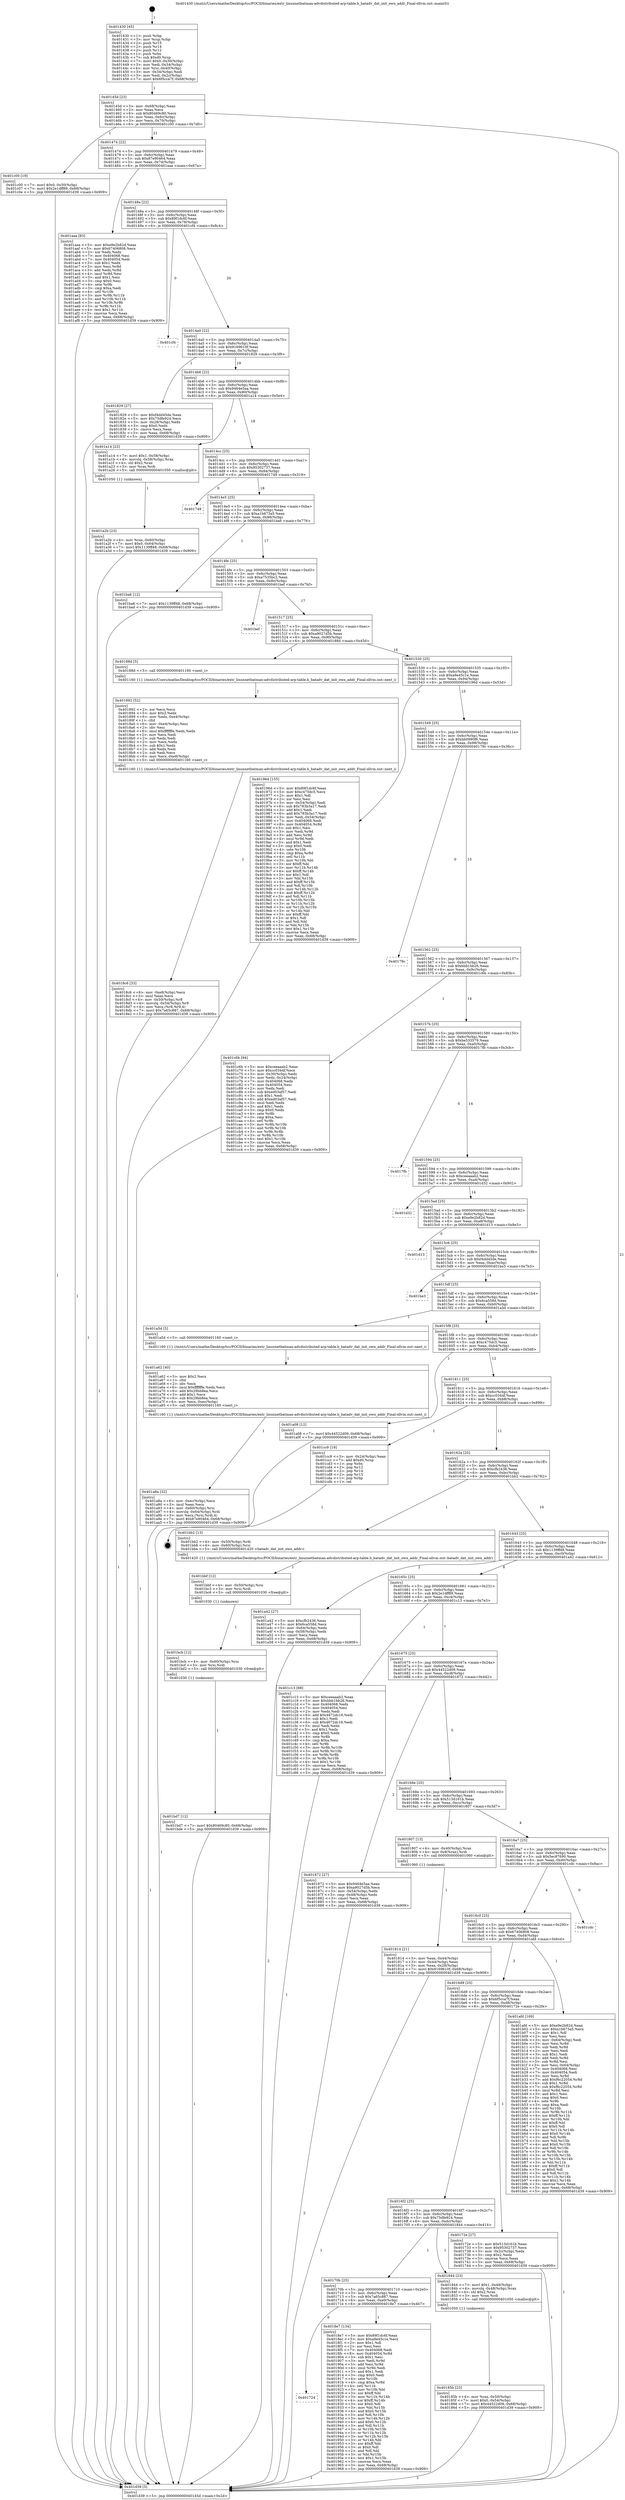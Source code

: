 digraph "0x401430" {
  label = "0x401430 (/mnt/c/Users/mathe/Desktop/tcc/POCII/binaries/extr_linuxnetbatman-advdistributed-arp-table.h_batadv_dat_init_own_addr_Final-ollvm.out::main(0))"
  labelloc = "t"
  node[shape=record]

  Entry [label="",width=0.3,height=0.3,shape=circle,fillcolor=black,style=filled]
  "0x40145d" [label="{
     0x40145d [23]\l
     | [instrs]\l
     &nbsp;&nbsp;0x40145d \<+3\>: mov -0x68(%rbp),%eax\l
     &nbsp;&nbsp;0x401460 \<+2\>: mov %eax,%ecx\l
     &nbsp;&nbsp;0x401462 \<+6\>: sub $0x80469c80,%ecx\l
     &nbsp;&nbsp;0x401468 \<+3\>: mov %eax,-0x6c(%rbp)\l
     &nbsp;&nbsp;0x40146b \<+3\>: mov %ecx,-0x70(%rbp)\l
     &nbsp;&nbsp;0x40146e \<+6\>: je 0000000000401c00 \<main+0x7d0\>\l
  }"]
  "0x401c00" [label="{
     0x401c00 [19]\l
     | [instrs]\l
     &nbsp;&nbsp;0x401c00 \<+7\>: movl $0x0,-0x30(%rbp)\l
     &nbsp;&nbsp;0x401c07 \<+7\>: movl $0x2e1dff89,-0x68(%rbp)\l
     &nbsp;&nbsp;0x401c0e \<+5\>: jmp 0000000000401d39 \<main+0x909\>\l
  }"]
  "0x401474" [label="{
     0x401474 [22]\l
     | [instrs]\l
     &nbsp;&nbsp;0x401474 \<+5\>: jmp 0000000000401479 \<main+0x49\>\l
     &nbsp;&nbsp;0x401479 \<+3\>: mov -0x6c(%rbp),%eax\l
     &nbsp;&nbsp;0x40147c \<+5\>: sub $0x87e90464,%eax\l
     &nbsp;&nbsp;0x401481 \<+3\>: mov %eax,-0x74(%rbp)\l
     &nbsp;&nbsp;0x401484 \<+6\>: je 0000000000401aaa \<main+0x67a\>\l
  }"]
  Exit [label="",width=0.3,height=0.3,shape=circle,fillcolor=black,style=filled,peripheries=2]
  "0x401aaa" [label="{
     0x401aaa [83]\l
     | [instrs]\l
     &nbsp;&nbsp;0x401aaa \<+5\>: mov $0xe9e2b82d,%eax\l
     &nbsp;&nbsp;0x401aaf \<+5\>: mov $0x67406808,%ecx\l
     &nbsp;&nbsp;0x401ab4 \<+2\>: xor %edx,%edx\l
     &nbsp;&nbsp;0x401ab6 \<+7\>: mov 0x404068,%esi\l
     &nbsp;&nbsp;0x401abd \<+7\>: mov 0x404054,%edi\l
     &nbsp;&nbsp;0x401ac4 \<+3\>: sub $0x1,%edx\l
     &nbsp;&nbsp;0x401ac7 \<+3\>: mov %esi,%r8d\l
     &nbsp;&nbsp;0x401aca \<+3\>: add %edx,%r8d\l
     &nbsp;&nbsp;0x401acd \<+4\>: imul %r8d,%esi\l
     &nbsp;&nbsp;0x401ad1 \<+3\>: and $0x1,%esi\l
     &nbsp;&nbsp;0x401ad4 \<+3\>: cmp $0x0,%esi\l
     &nbsp;&nbsp;0x401ad7 \<+4\>: sete %r9b\l
     &nbsp;&nbsp;0x401adb \<+3\>: cmp $0xa,%edi\l
     &nbsp;&nbsp;0x401ade \<+4\>: setl %r10b\l
     &nbsp;&nbsp;0x401ae2 \<+3\>: mov %r9b,%r11b\l
     &nbsp;&nbsp;0x401ae5 \<+3\>: and %r10b,%r11b\l
     &nbsp;&nbsp;0x401ae8 \<+3\>: xor %r10b,%r9b\l
     &nbsp;&nbsp;0x401aeb \<+3\>: or %r9b,%r11b\l
     &nbsp;&nbsp;0x401aee \<+4\>: test $0x1,%r11b\l
     &nbsp;&nbsp;0x401af2 \<+3\>: cmovne %ecx,%eax\l
     &nbsp;&nbsp;0x401af5 \<+3\>: mov %eax,-0x68(%rbp)\l
     &nbsp;&nbsp;0x401af8 \<+5\>: jmp 0000000000401d39 \<main+0x909\>\l
  }"]
  "0x40148a" [label="{
     0x40148a [22]\l
     | [instrs]\l
     &nbsp;&nbsp;0x40148a \<+5\>: jmp 000000000040148f \<main+0x5f\>\l
     &nbsp;&nbsp;0x40148f \<+3\>: mov -0x6c(%rbp),%eax\l
     &nbsp;&nbsp;0x401492 \<+5\>: sub $0x89f1dc6f,%eax\l
     &nbsp;&nbsp;0x401497 \<+3\>: mov %eax,-0x78(%rbp)\l
     &nbsp;&nbsp;0x40149a \<+6\>: je 0000000000401cf4 \<main+0x8c4\>\l
  }"]
  "0x401bd7" [label="{
     0x401bd7 [12]\l
     | [instrs]\l
     &nbsp;&nbsp;0x401bd7 \<+7\>: movl $0x80469c80,-0x68(%rbp)\l
     &nbsp;&nbsp;0x401bde \<+5\>: jmp 0000000000401d39 \<main+0x909\>\l
  }"]
  "0x401cf4" [label="{
     0x401cf4\l
  }", style=dashed]
  "0x4014a0" [label="{
     0x4014a0 [22]\l
     | [instrs]\l
     &nbsp;&nbsp;0x4014a0 \<+5\>: jmp 00000000004014a5 \<main+0x75\>\l
     &nbsp;&nbsp;0x4014a5 \<+3\>: mov -0x6c(%rbp),%eax\l
     &nbsp;&nbsp;0x4014a8 \<+5\>: sub $0x9169610f,%eax\l
     &nbsp;&nbsp;0x4014ad \<+3\>: mov %eax,-0x7c(%rbp)\l
     &nbsp;&nbsp;0x4014b0 \<+6\>: je 0000000000401829 \<main+0x3f9\>\l
  }"]
  "0x401bcb" [label="{
     0x401bcb [12]\l
     | [instrs]\l
     &nbsp;&nbsp;0x401bcb \<+4\>: mov -0x60(%rbp),%rsi\l
     &nbsp;&nbsp;0x401bcf \<+3\>: mov %rsi,%rdi\l
     &nbsp;&nbsp;0x401bd2 \<+5\>: call 0000000000401030 \<free@plt\>\l
     | [calls]\l
     &nbsp;&nbsp;0x401030 \{1\} (unknown)\l
  }"]
  "0x401829" [label="{
     0x401829 [27]\l
     | [instrs]\l
     &nbsp;&nbsp;0x401829 \<+5\>: mov $0xf4dd45de,%eax\l
     &nbsp;&nbsp;0x40182e \<+5\>: mov $0x75dfe924,%ecx\l
     &nbsp;&nbsp;0x401833 \<+3\>: mov -0x28(%rbp),%edx\l
     &nbsp;&nbsp;0x401836 \<+3\>: cmp $0x0,%edx\l
     &nbsp;&nbsp;0x401839 \<+3\>: cmove %ecx,%eax\l
     &nbsp;&nbsp;0x40183c \<+3\>: mov %eax,-0x68(%rbp)\l
     &nbsp;&nbsp;0x40183f \<+5\>: jmp 0000000000401d39 \<main+0x909\>\l
  }"]
  "0x4014b6" [label="{
     0x4014b6 [22]\l
     | [instrs]\l
     &nbsp;&nbsp;0x4014b6 \<+5\>: jmp 00000000004014bb \<main+0x8b\>\l
     &nbsp;&nbsp;0x4014bb \<+3\>: mov -0x6c(%rbp),%eax\l
     &nbsp;&nbsp;0x4014be \<+5\>: sub $0x9464e5aa,%eax\l
     &nbsp;&nbsp;0x4014c3 \<+3\>: mov %eax,-0x80(%rbp)\l
     &nbsp;&nbsp;0x4014c6 \<+6\>: je 0000000000401a14 \<main+0x5e4\>\l
  }"]
  "0x401bbf" [label="{
     0x401bbf [12]\l
     | [instrs]\l
     &nbsp;&nbsp;0x401bbf \<+4\>: mov -0x50(%rbp),%rsi\l
     &nbsp;&nbsp;0x401bc3 \<+3\>: mov %rsi,%rdi\l
     &nbsp;&nbsp;0x401bc6 \<+5\>: call 0000000000401030 \<free@plt\>\l
     | [calls]\l
     &nbsp;&nbsp;0x401030 \{1\} (unknown)\l
  }"]
  "0x401a14" [label="{
     0x401a14 [23]\l
     | [instrs]\l
     &nbsp;&nbsp;0x401a14 \<+7\>: movl $0x1,-0x58(%rbp)\l
     &nbsp;&nbsp;0x401a1b \<+4\>: movslq -0x58(%rbp),%rax\l
     &nbsp;&nbsp;0x401a1f \<+4\>: shl $0x2,%rax\l
     &nbsp;&nbsp;0x401a23 \<+3\>: mov %rax,%rdi\l
     &nbsp;&nbsp;0x401a26 \<+5\>: call 0000000000401050 \<malloc@plt\>\l
     | [calls]\l
     &nbsp;&nbsp;0x401050 \{1\} (unknown)\l
  }"]
  "0x4014cc" [label="{
     0x4014cc [25]\l
     | [instrs]\l
     &nbsp;&nbsp;0x4014cc \<+5\>: jmp 00000000004014d1 \<main+0xa1\>\l
     &nbsp;&nbsp;0x4014d1 \<+3\>: mov -0x6c(%rbp),%eax\l
     &nbsp;&nbsp;0x4014d4 \<+5\>: sub $0x95302737,%eax\l
     &nbsp;&nbsp;0x4014d9 \<+6\>: mov %eax,-0x84(%rbp)\l
     &nbsp;&nbsp;0x4014df \<+6\>: je 0000000000401749 \<main+0x319\>\l
  }"]
  "0x401a8a" [label="{
     0x401a8a [32]\l
     | [instrs]\l
     &nbsp;&nbsp;0x401a8a \<+6\>: mov -0xec(%rbp),%ecx\l
     &nbsp;&nbsp;0x401a90 \<+3\>: imul %eax,%ecx\l
     &nbsp;&nbsp;0x401a93 \<+4\>: mov -0x60(%rbp),%rsi\l
     &nbsp;&nbsp;0x401a97 \<+4\>: movslq -0x64(%rbp),%rdi\l
     &nbsp;&nbsp;0x401a9b \<+3\>: mov %ecx,(%rsi,%rdi,4)\l
     &nbsp;&nbsp;0x401a9e \<+7\>: movl $0x87e90464,-0x68(%rbp)\l
     &nbsp;&nbsp;0x401aa5 \<+5\>: jmp 0000000000401d39 \<main+0x909\>\l
  }"]
  "0x401749" [label="{
     0x401749\l
  }", style=dashed]
  "0x4014e5" [label="{
     0x4014e5 [25]\l
     | [instrs]\l
     &nbsp;&nbsp;0x4014e5 \<+5\>: jmp 00000000004014ea \<main+0xba\>\l
     &nbsp;&nbsp;0x4014ea \<+3\>: mov -0x6c(%rbp),%eax\l
     &nbsp;&nbsp;0x4014ed \<+5\>: sub $0xa1b673a5,%eax\l
     &nbsp;&nbsp;0x4014f2 \<+6\>: mov %eax,-0x88(%rbp)\l
     &nbsp;&nbsp;0x4014f8 \<+6\>: je 0000000000401ba6 \<main+0x776\>\l
  }"]
  "0x401a62" [label="{
     0x401a62 [40]\l
     | [instrs]\l
     &nbsp;&nbsp;0x401a62 \<+5\>: mov $0x2,%ecx\l
     &nbsp;&nbsp;0x401a67 \<+1\>: cltd\l
     &nbsp;&nbsp;0x401a68 \<+2\>: idiv %ecx\l
     &nbsp;&nbsp;0x401a6a \<+6\>: imul $0xfffffffe,%edx,%ecx\l
     &nbsp;&nbsp;0x401a70 \<+6\>: add $0x29bb8ea,%ecx\l
     &nbsp;&nbsp;0x401a76 \<+3\>: add $0x1,%ecx\l
     &nbsp;&nbsp;0x401a79 \<+6\>: sub $0x29bb8ea,%ecx\l
     &nbsp;&nbsp;0x401a7f \<+6\>: mov %ecx,-0xec(%rbp)\l
     &nbsp;&nbsp;0x401a85 \<+5\>: call 0000000000401160 \<next_i\>\l
     | [calls]\l
     &nbsp;&nbsp;0x401160 \{1\} (/mnt/c/Users/mathe/Desktop/tcc/POCII/binaries/extr_linuxnetbatman-advdistributed-arp-table.h_batadv_dat_init_own_addr_Final-ollvm.out::next_i)\l
  }"]
  "0x401ba6" [label="{
     0x401ba6 [12]\l
     | [instrs]\l
     &nbsp;&nbsp;0x401ba6 \<+7\>: movl $0x1139ff48,-0x68(%rbp)\l
     &nbsp;&nbsp;0x401bad \<+5\>: jmp 0000000000401d39 \<main+0x909\>\l
  }"]
  "0x4014fe" [label="{
     0x4014fe [25]\l
     | [instrs]\l
     &nbsp;&nbsp;0x4014fe \<+5\>: jmp 0000000000401503 \<main+0xd3\>\l
     &nbsp;&nbsp;0x401503 \<+3\>: mov -0x6c(%rbp),%eax\l
     &nbsp;&nbsp;0x401506 \<+5\>: sub $0xa7535bc2,%eax\l
     &nbsp;&nbsp;0x40150b \<+6\>: mov %eax,-0x8c(%rbp)\l
     &nbsp;&nbsp;0x401511 \<+6\>: je 0000000000401bef \<main+0x7bf\>\l
  }"]
  "0x401a2b" [label="{
     0x401a2b [23]\l
     | [instrs]\l
     &nbsp;&nbsp;0x401a2b \<+4\>: mov %rax,-0x60(%rbp)\l
     &nbsp;&nbsp;0x401a2f \<+7\>: movl $0x0,-0x64(%rbp)\l
     &nbsp;&nbsp;0x401a36 \<+7\>: movl $0x1139ff48,-0x68(%rbp)\l
     &nbsp;&nbsp;0x401a3d \<+5\>: jmp 0000000000401d39 \<main+0x909\>\l
  }"]
  "0x401bef" [label="{
     0x401bef\l
  }", style=dashed]
  "0x401517" [label="{
     0x401517 [25]\l
     | [instrs]\l
     &nbsp;&nbsp;0x401517 \<+5\>: jmp 000000000040151c \<main+0xec\>\l
     &nbsp;&nbsp;0x40151c \<+3\>: mov -0x6c(%rbp),%eax\l
     &nbsp;&nbsp;0x40151f \<+5\>: sub $0xa9027d5b,%eax\l
     &nbsp;&nbsp;0x401524 \<+6\>: mov %eax,-0x90(%rbp)\l
     &nbsp;&nbsp;0x40152a \<+6\>: je 000000000040188d \<main+0x45d\>\l
  }"]
  "0x401724" [label="{
     0x401724\l
  }", style=dashed]
  "0x40188d" [label="{
     0x40188d [5]\l
     | [instrs]\l
     &nbsp;&nbsp;0x40188d \<+5\>: call 0000000000401160 \<next_i\>\l
     | [calls]\l
     &nbsp;&nbsp;0x401160 \{1\} (/mnt/c/Users/mathe/Desktop/tcc/POCII/binaries/extr_linuxnetbatman-advdistributed-arp-table.h_batadv_dat_init_own_addr_Final-ollvm.out::next_i)\l
  }"]
  "0x401530" [label="{
     0x401530 [25]\l
     | [instrs]\l
     &nbsp;&nbsp;0x401530 \<+5\>: jmp 0000000000401535 \<main+0x105\>\l
     &nbsp;&nbsp;0x401535 \<+3\>: mov -0x6c(%rbp),%eax\l
     &nbsp;&nbsp;0x401538 \<+5\>: sub $0xa9e45c1e,%eax\l
     &nbsp;&nbsp;0x40153d \<+6\>: mov %eax,-0x94(%rbp)\l
     &nbsp;&nbsp;0x401543 \<+6\>: je 000000000040196d \<main+0x53d\>\l
  }"]
  "0x4018e7" [label="{
     0x4018e7 [134]\l
     | [instrs]\l
     &nbsp;&nbsp;0x4018e7 \<+5\>: mov $0x89f1dc6f,%eax\l
     &nbsp;&nbsp;0x4018ec \<+5\>: mov $0xa9e45c1e,%ecx\l
     &nbsp;&nbsp;0x4018f1 \<+2\>: mov $0x1,%dl\l
     &nbsp;&nbsp;0x4018f3 \<+2\>: xor %esi,%esi\l
     &nbsp;&nbsp;0x4018f5 \<+7\>: mov 0x404068,%edi\l
     &nbsp;&nbsp;0x4018fc \<+8\>: mov 0x404054,%r8d\l
     &nbsp;&nbsp;0x401904 \<+3\>: sub $0x1,%esi\l
     &nbsp;&nbsp;0x401907 \<+3\>: mov %edi,%r9d\l
     &nbsp;&nbsp;0x40190a \<+3\>: add %esi,%r9d\l
     &nbsp;&nbsp;0x40190d \<+4\>: imul %r9d,%edi\l
     &nbsp;&nbsp;0x401911 \<+3\>: and $0x1,%edi\l
     &nbsp;&nbsp;0x401914 \<+3\>: cmp $0x0,%edi\l
     &nbsp;&nbsp;0x401917 \<+4\>: sete %r10b\l
     &nbsp;&nbsp;0x40191b \<+4\>: cmp $0xa,%r8d\l
     &nbsp;&nbsp;0x40191f \<+4\>: setl %r11b\l
     &nbsp;&nbsp;0x401923 \<+3\>: mov %r10b,%bl\l
     &nbsp;&nbsp;0x401926 \<+3\>: xor $0xff,%bl\l
     &nbsp;&nbsp;0x401929 \<+3\>: mov %r11b,%r14b\l
     &nbsp;&nbsp;0x40192c \<+4\>: xor $0xff,%r14b\l
     &nbsp;&nbsp;0x401930 \<+3\>: xor $0x0,%dl\l
     &nbsp;&nbsp;0x401933 \<+3\>: mov %bl,%r15b\l
     &nbsp;&nbsp;0x401936 \<+4\>: and $0x0,%r15b\l
     &nbsp;&nbsp;0x40193a \<+3\>: and %dl,%r10b\l
     &nbsp;&nbsp;0x40193d \<+3\>: mov %r14b,%r12b\l
     &nbsp;&nbsp;0x401940 \<+4\>: and $0x0,%r12b\l
     &nbsp;&nbsp;0x401944 \<+3\>: and %dl,%r11b\l
     &nbsp;&nbsp;0x401947 \<+3\>: or %r10b,%r15b\l
     &nbsp;&nbsp;0x40194a \<+3\>: or %r11b,%r12b\l
     &nbsp;&nbsp;0x40194d \<+3\>: xor %r12b,%r15b\l
     &nbsp;&nbsp;0x401950 \<+3\>: or %r14b,%bl\l
     &nbsp;&nbsp;0x401953 \<+3\>: xor $0xff,%bl\l
     &nbsp;&nbsp;0x401956 \<+3\>: or $0x0,%dl\l
     &nbsp;&nbsp;0x401959 \<+2\>: and %dl,%bl\l
     &nbsp;&nbsp;0x40195b \<+3\>: or %bl,%r15b\l
     &nbsp;&nbsp;0x40195e \<+4\>: test $0x1,%r15b\l
     &nbsp;&nbsp;0x401962 \<+3\>: cmovne %ecx,%eax\l
     &nbsp;&nbsp;0x401965 \<+3\>: mov %eax,-0x68(%rbp)\l
     &nbsp;&nbsp;0x401968 \<+5\>: jmp 0000000000401d39 \<main+0x909\>\l
  }"]
  "0x40196d" [label="{
     0x40196d [155]\l
     | [instrs]\l
     &nbsp;&nbsp;0x40196d \<+5\>: mov $0x89f1dc6f,%eax\l
     &nbsp;&nbsp;0x401972 \<+5\>: mov $0xc475dc5,%ecx\l
     &nbsp;&nbsp;0x401977 \<+2\>: mov $0x1,%dl\l
     &nbsp;&nbsp;0x401979 \<+2\>: xor %esi,%esi\l
     &nbsp;&nbsp;0x40197b \<+3\>: mov -0x54(%rbp),%edi\l
     &nbsp;&nbsp;0x40197e \<+6\>: sub $0x783b3a17,%edi\l
     &nbsp;&nbsp;0x401984 \<+3\>: add $0x1,%edi\l
     &nbsp;&nbsp;0x401987 \<+6\>: add $0x783b3a17,%edi\l
     &nbsp;&nbsp;0x40198d \<+3\>: mov %edi,-0x54(%rbp)\l
     &nbsp;&nbsp;0x401990 \<+7\>: mov 0x404068,%edi\l
     &nbsp;&nbsp;0x401997 \<+8\>: mov 0x404054,%r8d\l
     &nbsp;&nbsp;0x40199f \<+3\>: sub $0x1,%esi\l
     &nbsp;&nbsp;0x4019a2 \<+3\>: mov %edi,%r9d\l
     &nbsp;&nbsp;0x4019a5 \<+3\>: add %esi,%r9d\l
     &nbsp;&nbsp;0x4019a8 \<+4\>: imul %r9d,%edi\l
     &nbsp;&nbsp;0x4019ac \<+3\>: and $0x1,%edi\l
     &nbsp;&nbsp;0x4019af \<+3\>: cmp $0x0,%edi\l
     &nbsp;&nbsp;0x4019b2 \<+4\>: sete %r10b\l
     &nbsp;&nbsp;0x4019b6 \<+4\>: cmp $0xa,%r8d\l
     &nbsp;&nbsp;0x4019ba \<+4\>: setl %r11b\l
     &nbsp;&nbsp;0x4019be \<+3\>: mov %r10b,%bl\l
     &nbsp;&nbsp;0x4019c1 \<+3\>: xor $0xff,%bl\l
     &nbsp;&nbsp;0x4019c4 \<+3\>: mov %r11b,%r14b\l
     &nbsp;&nbsp;0x4019c7 \<+4\>: xor $0xff,%r14b\l
     &nbsp;&nbsp;0x4019cb \<+3\>: xor $0x1,%dl\l
     &nbsp;&nbsp;0x4019ce \<+3\>: mov %bl,%r15b\l
     &nbsp;&nbsp;0x4019d1 \<+4\>: and $0xff,%r15b\l
     &nbsp;&nbsp;0x4019d5 \<+3\>: and %dl,%r10b\l
     &nbsp;&nbsp;0x4019d8 \<+3\>: mov %r14b,%r12b\l
     &nbsp;&nbsp;0x4019db \<+4\>: and $0xff,%r12b\l
     &nbsp;&nbsp;0x4019df \<+3\>: and %dl,%r11b\l
     &nbsp;&nbsp;0x4019e2 \<+3\>: or %r10b,%r15b\l
     &nbsp;&nbsp;0x4019e5 \<+3\>: or %r11b,%r12b\l
     &nbsp;&nbsp;0x4019e8 \<+3\>: xor %r12b,%r15b\l
     &nbsp;&nbsp;0x4019eb \<+3\>: or %r14b,%bl\l
     &nbsp;&nbsp;0x4019ee \<+3\>: xor $0xff,%bl\l
     &nbsp;&nbsp;0x4019f1 \<+3\>: or $0x1,%dl\l
     &nbsp;&nbsp;0x4019f4 \<+2\>: and %dl,%bl\l
     &nbsp;&nbsp;0x4019f6 \<+3\>: or %bl,%r15b\l
     &nbsp;&nbsp;0x4019f9 \<+4\>: test $0x1,%r15b\l
     &nbsp;&nbsp;0x4019fd \<+3\>: cmovne %ecx,%eax\l
     &nbsp;&nbsp;0x401a00 \<+3\>: mov %eax,-0x68(%rbp)\l
     &nbsp;&nbsp;0x401a03 \<+5\>: jmp 0000000000401d39 \<main+0x909\>\l
  }"]
  "0x401549" [label="{
     0x401549 [25]\l
     | [instrs]\l
     &nbsp;&nbsp;0x401549 \<+5\>: jmp 000000000040154e \<main+0x11e\>\l
     &nbsp;&nbsp;0x40154e \<+3\>: mov -0x6c(%rbp),%eax\l
     &nbsp;&nbsp;0x401551 \<+5\>: sub $0xbb0990f6,%eax\l
     &nbsp;&nbsp;0x401556 \<+6\>: mov %eax,-0x98(%rbp)\l
     &nbsp;&nbsp;0x40155c \<+6\>: je 000000000040179c \<main+0x36c\>\l
  }"]
  "0x4018c6" [label="{
     0x4018c6 [33]\l
     | [instrs]\l
     &nbsp;&nbsp;0x4018c6 \<+6\>: mov -0xe8(%rbp),%ecx\l
     &nbsp;&nbsp;0x4018cc \<+3\>: imul %eax,%ecx\l
     &nbsp;&nbsp;0x4018cf \<+4\>: mov -0x50(%rbp),%r8\l
     &nbsp;&nbsp;0x4018d3 \<+4\>: movslq -0x54(%rbp),%r9\l
     &nbsp;&nbsp;0x4018d7 \<+4\>: mov %ecx,(%r8,%r9,4)\l
     &nbsp;&nbsp;0x4018db \<+7\>: movl $0x7a65c887,-0x68(%rbp)\l
     &nbsp;&nbsp;0x4018e2 \<+5\>: jmp 0000000000401d39 \<main+0x909\>\l
  }"]
  "0x40179c" [label="{
     0x40179c\l
  }", style=dashed]
  "0x401562" [label="{
     0x401562 [25]\l
     | [instrs]\l
     &nbsp;&nbsp;0x401562 \<+5\>: jmp 0000000000401567 \<main+0x137\>\l
     &nbsp;&nbsp;0x401567 \<+3\>: mov -0x6c(%rbp),%eax\l
     &nbsp;&nbsp;0x40156a \<+5\>: sub $0xbbb1bb26,%eax\l
     &nbsp;&nbsp;0x40156f \<+6\>: mov %eax,-0x9c(%rbp)\l
     &nbsp;&nbsp;0x401575 \<+6\>: je 0000000000401c6b \<main+0x83b\>\l
  }"]
  "0x401892" [label="{
     0x401892 [52]\l
     | [instrs]\l
     &nbsp;&nbsp;0x401892 \<+2\>: xor %ecx,%ecx\l
     &nbsp;&nbsp;0x401894 \<+5\>: mov $0x2,%edx\l
     &nbsp;&nbsp;0x401899 \<+6\>: mov %edx,-0xe4(%rbp)\l
     &nbsp;&nbsp;0x40189f \<+1\>: cltd\l
     &nbsp;&nbsp;0x4018a0 \<+6\>: mov -0xe4(%rbp),%esi\l
     &nbsp;&nbsp;0x4018a6 \<+2\>: idiv %esi\l
     &nbsp;&nbsp;0x4018a8 \<+6\>: imul $0xfffffffe,%edx,%edx\l
     &nbsp;&nbsp;0x4018ae \<+2\>: mov %ecx,%edi\l
     &nbsp;&nbsp;0x4018b0 \<+2\>: sub %edx,%edi\l
     &nbsp;&nbsp;0x4018b2 \<+2\>: mov %ecx,%edx\l
     &nbsp;&nbsp;0x4018b4 \<+3\>: sub $0x1,%edx\l
     &nbsp;&nbsp;0x4018b7 \<+2\>: add %edx,%edi\l
     &nbsp;&nbsp;0x4018b9 \<+2\>: sub %edi,%ecx\l
     &nbsp;&nbsp;0x4018bb \<+6\>: mov %ecx,-0xe8(%rbp)\l
     &nbsp;&nbsp;0x4018c1 \<+5\>: call 0000000000401160 \<next_i\>\l
     | [calls]\l
     &nbsp;&nbsp;0x401160 \{1\} (/mnt/c/Users/mathe/Desktop/tcc/POCII/binaries/extr_linuxnetbatman-advdistributed-arp-table.h_batadv_dat_init_own_addr_Final-ollvm.out::next_i)\l
  }"]
  "0x401c6b" [label="{
     0x401c6b [94]\l
     | [instrs]\l
     &nbsp;&nbsp;0x401c6b \<+5\>: mov $0xceeaaab2,%eax\l
     &nbsp;&nbsp;0x401c70 \<+5\>: mov $0xcc0344f,%ecx\l
     &nbsp;&nbsp;0x401c75 \<+3\>: mov -0x30(%rbp),%edx\l
     &nbsp;&nbsp;0x401c78 \<+3\>: mov %edx,-0x24(%rbp)\l
     &nbsp;&nbsp;0x401c7b \<+7\>: mov 0x404068,%edx\l
     &nbsp;&nbsp;0x401c82 \<+7\>: mov 0x404054,%esi\l
     &nbsp;&nbsp;0x401c89 \<+2\>: mov %edx,%edi\l
     &nbsp;&nbsp;0x401c8b \<+6\>: sub $0xed03af57,%edi\l
     &nbsp;&nbsp;0x401c91 \<+3\>: sub $0x1,%edi\l
     &nbsp;&nbsp;0x401c94 \<+6\>: add $0xed03af57,%edi\l
     &nbsp;&nbsp;0x401c9a \<+3\>: imul %edi,%edx\l
     &nbsp;&nbsp;0x401c9d \<+3\>: and $0x1,%edx\l
     &nbsp;&nbsp;0x401ca0 \<+3\>: cmp $0x0,%edx\l
     &nbsp;&nbsp;0x401ca3 \<+4\>: sete %r8b\l
     &nbsp;&nbsp;0x401ca7 \<+3\>: cmp $0xa,%esi\l
     &nbsp;&nbsp;0x401caa \<+4\>: setl %r9b\l
     &nbsp;&nbsp;0x401cae \<+3\>: mov %r8b,%r10b\l
     &nbsp;&nbsp;0x401cb1 \<+3\>: and %r9b,%r10b\l
     &nbsp;&nbsp;0x401cb4 \<+3\>: xor %r9b,%r8b\l
     &nbsp;&nbsp;0x401cb7 \<+3\>: or %r8b,%r10b\l
     &nbsp;&nbsp;0x401cba \<+4\>: test $0x1,%r10b\l
     &nbsp;&nbsp;0x401cbe \<+3\>: cmovne %ecx,%eax\l
     &nbsp;&nbsp;0x401cc1 \<+3\>: mov %eax,-0x68(%rbp)\l
     &nbsp;&nbsp;0x401cc4 \<+5\>: jmp 0000000000401d39 \<main+0x909\>\l
  }"]
  "0x40157b" [label="{
     0x40157b [25]\l
     | [instrs]\l
     &nbsp;&nbsp;0x40157b \<+5\>: jmp 0000000000401580 \<main+0x150\>\l
     &nbsp;&nbsp;0x401580 \<+3\>: mov -0x6c(%rbp),%eax\l
     &nbsp;&nbsp;0x401583 \<+5\>: sub $0xbe533579,%eax\l
     &nbsp;&nbsp;0x401588 \<+6\>: mov %eax,-0xa0(%rbp)\l
     &nbsp;&nbsp;0x40158e \<+6\>: je 00000000004017fb \<main+0x3cb\>\l
  }"]
  "0x40185b" [label="{
     0x40185b [23]\l
     | [instrs]\l
     &nbsp;&nbsp;0x40185b \<+4\>: mov %rax,-0x50(%rbp)\l
     &nbsp;&nbsp;0x40185f \<+7\>: movl $0x0,-0x54(%rbp)\l
     &nbsp;&nbsp;0x401866 \<+7\>: movl $0x44522d09,-0x68(%rbp)\l
     &nbsp;&nbsp;0x40186d \<+5\>: jmp 0000000000401d39 \<main+0x909\>\l
  }"]
  "0x4017fb" [label="{
     0x4017fb\l
  }", style=dashed]
  "0x401594" [label="{
     0x401594 [25]\l
     | [instrs]\l
     &nbsp;&nbsp;0x401594 \<+5\>: jmp 0000000000401599 \<main+0x169\>\l
     &nbsp;&nbsp;0x401599 \<+3\>: mov -0x6c(%rbp),%eax\l
     &nbsp;&nbsp;0x40159c \<+5\>: sub $0xceeaaab2,%eax\l
     &nbsp;&nbsp;0x4015a1 \<+6\>: mov %eax,-0xa4(%rbp)\l
     &nbsp;&nbsp;0x4015a7 \<+6\>: je 0000000000401d32 \<main+0x902\>\l
  }"]
  "0x40170b" [label="{
     0x40170b [25]\l
     | [instrs]\l
     &nbsp;&nbsp;0x40170b \<+5\>: jmp 0000000000401710 \<main+0x2e0\>\l
     &nbsp;&nbsp;0x401710 \<+3\>: mov -0x6c(%rbp),%eax\l
     &nbsp;&nbsp;0x401713 \<+5\>: sub $0x7a65c887,%eax\l
     &nbsp;&nbsp;0x401718 \<+6\>: mov %eax,-0xe0(%rbp)\l
     &nbsp;&nbsp;0x40171e \<+6\>: je 00000000004018e7 \<main+0x4b7\>\l
  }"]
  "0x401d32" [label="{
     0x401d32\l
  }", style=dashed]
  "0x4015ad" [label="{
     0x4015ad [25]\l
     | [instrs]\l
     &nbsp;&nbsp;0x4015ad \<+5\>: jmp 00000000004015b2 \<main+0x182\>\l
     &nbsp;&nbsp;0x4015b2 \<+3\>: mov -0x6c(%rbp),%eax\l
     &nbsp;&nbsp;0x4015b5 \<+5\>: sub $0xe9e2b82d,%eax\l
     &nbsp;&nbsp;0x4015ba \<+6\>: mov %eax,-0xa8(%rbp)\l
     &nbsp;&nbsp;0x4015c0 \<+6\>: je 0000000000401d13 \<main+0x8e3\>\l
  }"]
  "0x401844" [label="{
     0x401844 [23]\l
     | [instrs]\l
     &nbsp;&nbsp;0x401844 \<+7\>: movl $0x1,-0x48(%rbp)\l
     &nbsp;&nbsp;0x40184b \<+4\>: movslq -0x48(%rbp),%rax\l
     &nbsp;&nbsp;0x40184f \<+4\>: shl $0x2,%rax\l
     &nbsp;&nbsp;0x401853 \<+3\>: mov %rax,%rdi\l
     &nbsp;&nbsp;0x401856 \<+5\>: call 0000000000401050 \<malloc@plt\>\l
     | [calls]\l
     &nbsp;&nbsp;0x401050 \{1\} (unknown)\l
  }"]
  "0x401d13" [label="{
     0x401d13\l
  }", style=dashed]
  "0x4015c6" [label="{
     0x4015c6 [25]\l
     | [instrs]\l
     &nbsp;&nbsp;0x4015c6 \<+5\>: jmp 00000000004015cb \<main+0x19b\>\l
     &nbsp;&nbsp;0x4015cb \<+3\>: mov -0x6c(%rbp),%eax\l
     &nbsp;&nbsp;0x4015ce \<+5\>: sub $0xf4dd45de,%eax\l
     &nbsp;&nbsp;0x4015d3 \<+6\>: mov %eax,-0xac(%rbp)\l
     &nbsp;&nbsp;0x4015d9 \<+6\>: je 0000000000401be3 \<main+0x7b3\>\l
  }"]
  "0x401814" [label="{
     0x401814 [21]\l
     | [instrs]\l
     &nbsp;&nbsp;0x401814 \<+3\>: mov %eax,-0x44(%rbp)\l
     &nbsp;&nbsp;0x401817 \<+3\>: mov -0x44(%rbp),%eax\l
     &nbsp;&nbsp;0x40181a \<+3\>: mov %eax,-0x28(%rbp)\l
     &nbsp;&nbsp;0x40181d \<+7\>: movl $0x9169610f,-0x68(%rbp)\l
     &nbsp;&nbsp;0x401824 \<+5\>: jmp 0000000000401d39 \<main+0x909\>\l
  }"]
  "0x401be3" [label="{
     0x401be3\l
  }", style=dashed]
  "0x4015df" [label="{
     0x4015df [25]\l
     | [instrs]\l
     &nbsp;&nbsp;0x4015df \<+5\>: jmp 00000000004015e4 \<main+0x1b4\>\l
     &nbsp;&nbsp;0x4015e4 \<+3\>: mov -0x6c(%rbp),%eax\l
     &nbsp;&nbsp;0x4015e7 \<+5\>: sub $0x6ca558d,%eax\l
     &nbsp;&nbsp;0x4015ec \<+6\>: mov %eax,-0xb0(%rbp)\l
     &nbsp;&nbsp;0x4015f2 \<+6\>: je 0000000000401a5d \<main+0x62d\>\l
  }"]
  "0x401430" [label="{
     0x401430 [45]\l
     | [instrs]\l
     &nbsp;&nbsp;0x401430 \<+1\>: push %rbp\l
     &nbsp;&nbsp;0x401431 \<+3\>: mov %rsp,%rbp\l
     &nbsp;&nbsp;0x401434 \<+2\>: push %r15\l
     &nbsp;&nbsp;0x401436 \<+2\>: push %r14\l
     &nbsp;&nbsp;0x401438 \<+2\>: push %r12\l
     &nbsp;&nbsp;0x40143a \<+1\>: push %rbx\l
     &nbsp;&nbsp;0x40143b \<+7\>: sub $0xd0,%rsp\l
     &nbsp;&nbsp;0x401442 \<+7\>: movl $0x0,-0x30(%rbp)\l
     &nbsp;&nbsp;0x401449 \<+3\>: mov %edi,-0x34(%rbp)\l
     &nbsp;&nbsp;0x40144c \<+4\>: mov %rsi,-0x40(%rbp)\l
     &nbsp;&nbsp;0x401450 \<+3\>: mov -0x34(%rbp),%edi\l
     &nbsp;&nbsp;0x401453 \<+3\>: mov %edi,-0x2c(%rbp)\l
     &nbsp;&nbsp;0x401456 \<+7\>: movl $0x6f5cca7f,-0x68(%rbp)\l
  }"]
  "0x401a5d" [label="{
     0x401a5d [5]\l
     | [instrs]\l
     &nbsp;&nbsp;0x401a5d \<+5\>: call 0000000000401160 \<next_i\>\l
     | [calls]\l
     &nbsp;&nbsp;0x401160 \{1\} (/mnt/c/Users/mathe/Desktop/tcc/POCII/binaries/extr_linuxnetbatman-advdistributed-arp-table.h_batadv_dat_init_own_addr_Final-ollvm.out::next_i)\l
  }"]
  "0x4015f8" [label="{
     0x4015f8 [25]\l
     | [instrs]\l
     &nbsp;&nbsp;0x4015f8 \<+5\>: jmp 00000000004015fd \<main+0x1cd\>\l
     &nbsp;&nbsp;0x4015fd \<+3\>: mov -0x6c(%rbp),%eax\l
     &nbsp;&nbsp;0x401600 \<+5\>: sub $0xc475dc5,%eax\l
     &nbsp;&nbsp;0x401605 \<+6\>: mov %eax,-0xb4(%rbp)\l
     &nbsp;&nbsp;0x40160b \<+6\>: je 0000000000401a08 \<main+0x5d8\>\l
  }"]
  "0x401d39" [label="{
     0x401d39 [5]\l
     | [instrs]\l
     &nbsp;&nbsp;0x401d39 \<+5\>: jmp 000000000040145d \<main+0x2d\>\l
  }"]
  "0x401a08" [label="{
     0x401a08 [12]\l
     | [instrs]\l
     &nbsp;&nbsp;0x401a08 \<+7\>: movl $0x44522d09,-0x68(%rbp)\l
     &nbsp;&nbsp;0x401a0f \<+5\>: jmp 0000000000401d39 \<main+0x909\>\l
  }"]
  "0x401611" [label="{
     0x401611 [25]\l
     | [instrs]\l
     &nbsp;&nbsp;0x401611 \<+5\>: jmp 0000000000401616 \<main+0x1e6\>\l
     &nbsp;&nbsp;0x401616 \<+3\>: mov -0x6c(%rbp),%eax\l
     &nbsp;&nbsp;0x401619 \<+5\>: sub $0xcc0344f,%eax\l
     &nbsp;&nbsp;0x40161e \<+6\>: mov %eax,-0xb8(%rbp)\l
     &nbsp;&nbsp;0x401624 \<+6\>: je 0000000000401cc9 \<main+0x899\>\l
  }"]
  "0x4016f2" [label="{
     0x4016f2 [25]\l
     | [instrs]\l
     &nbsp;&nbsp;0x4016f2 \<+5\>: jmp 00000000004016f7 \<main+0x2c7\>\l
     &nbsp;&nbsp;0x4016f7 \<+3\>: mov -0x6c(%rbp),%eax\l
     &nbsp;&nbsp;0x4016fa \<+5\>: sub $0x75dfe924,%eax\l
     &nbsp;&nbsp;0x4016ff \<+6\>: mov %eax,-0xdc(%rbp)\l
     &nbsp;&nbsp;0x401705 \<+6\>: je 0000000000401844 \<main+0x414\>\l
  }"]
  "0x401cc9" [label="{
     0x401cc9 [19]\l
     | [instrs]\l
     &nbsp;&nbsp;0x401cc9 \<+3\>: mov -0x24(%rbp),%eax\l
     &nbsp;&nbsp;0x401ccc \<+7\>: add $0xd0,%rsp\l
     &nbsp;&nbsp;0x401cd3 \<+1\>: pop %rbx\l
     &nbsp;&nbsp;0x401cd4 \<+2\>: pop %r12\l
     &nbsp;&nbsp;0x401cd6 \<+2\>: pop %r14\l
     &nbsp;&nbsp;0x401cd8 \<+2\>: pop %r15\l
     &nbsp;&nbsp;0x401cda \<+1\>: pop %rbp\l
     &nbsp;&nbsp;0x401cdb \<+1\>: ret\l
  }"]
  "0x40162a" [label="{
     0x40162a [25]\l
     | [instrs]\l
     &nbsp;&nbsp;0x40162a \<+5\>: jmp 000000000040162f \<main+0x1ff\>\l
     &nbsp;&nbsp;0x40162f \<+3\>: mov -0x6c(%rbp),%eax\l
     &nbsp;&nbsp;0x401632 \<+5\>: sub $0xcfb2436,%eax\l
     &nbsp;&nbsp;0x401637 \<+6\>: mov %eax,-0xbc(%rbp)\l
     &nbsp;&nbsp;0x40163d \<+6\>: je 0000000000401bb2 \<main+0x782\>\l
  }"]
  "0x40172e" [label="{
     0x40172e [27]\l
     | [instrs]\l
     &nbsp;&nbsp;0x40172e \<+5\>: mov $0x513d161b,%eax\l
     &nbsp;&nbsp;0x401733 \<+5\>: mov $0x95302737,%ecx\l
     &nbsp;&nbsp;0x401738 \<+3\>: mov -0x2c(%rbp),%edx\l
     &nbsp;&nbsp;0x40173b \<+3\>: cmp $0x2,%edx\l
     &nbsp;&nbsp;0x40173e \<+3\>: cmovne %ecx,%eax\l
     &nbsp;&nbsp;0x401741 \<+3\>: mov %eax,-0x68(%rbp)\l
     &nbsp;&nbsp;0x401744 \<+5\>: jmp 0000000000401d39 \<main+0x909\>\l
  }"]
  "0x401bb2" [label="{
     0x401bb2 [13]\l
     | [instrs]\l
     &nbsp;&nbsp;0x401bb2 \<+4\>: mov -0x50(%rbp),%rdi\l
     &nbsp;&nbsp;0x401bb6 \<+4\>: mov -0x60(%rbp),%rsi\l
     &nbsp;&nbsp;0x401bba \<+5\>: call 0000000000401420 \<batadv_dat_init_own_addr\>\l
     | [calls]\l
     &nbsp;&nbsp;0x401420 \{1\} (/mnt/c/Users/mathe/Desktop/tcc/POCII/binaries/extr_linuxnetbatman-advdistributed-arp-table.h_batadv_dat_init_own_addr_Final-ollvm.out::batadv_dat_init_own_addr)\l
  }"]
  "0x401643" [label="{
     0x401643 [25]\l
     | [instrs]\l
     &nbsp;&nbsp;0x401643 \<+5\>: jmp 0000000000401648 \<main+0x218\>\l
     &nbsp;&nbsp;0x401648 \<+3\>: mov -0x6c(%rbp),%eax\l
     &nbsp;&nbsp;0x40164b \<+5\>: sub $0x1139ff48,%eax\l
     &nbsp;&nbsp;0x401650 \<+6\>: mov %eax,-0xc0(%rbp)\l
     &nbsp;&nbsp;0x401656 \<+6\>: je 0000000000401a42 \<main+0x612\>\l
  }"]
  "0x4016d9" [label="{
     0x4016d9 [25]\l
     | [instrs]\l
     &nbsp;&nbsp;0x4016d9 \<+5\>: jmp 00000000004016de \<main+0x2ae\>\l
     &nbsp;&nbsp;0x4016de \<+3\>: mov -0x6c(%rbp),%eax\l
     &nbsp;&nbsp;0x4016e1 \<+5\>: sub $0x6f5cca7f,%eax\l
     &nbsp;&nbsp;0x4016e6 \<+6\>: mov %eax,-0xd8(%rbp)\l
     &nbsp;&nbsp;0x4016ec \<+6\>: je 000000000040172e \<main+0x2fe\>\l
  }"]
  "0x401a42" [label="{
     0x401a42 [27]\l
     | [instrs]\l
     &nbsp;&nbsp;0x401a42 \<+5\>: mov $0xcfb2436,%eax\l
     &nbsp;&nbsp;0x401a47 \<+5\>: mov $0x6ca558d,%ecx\l
     &nbsp;&nbsp;0x401a4c \<+3\>: mov -0x64(%rbp),%edx\l
     &nbsp;&nbsp;0x401a4f \<+3\>: cmp -0x58(%rbp),%edx\l
     &nbsp;&nbsp;0x401a52 \<+3\>: cmovl %ecx,%eax\l
     &nbsp;&nbsp;0x401a55 \<+3\>: mov %eax,-0x68(%rbp)\l
     &nbsp;&nbsp;0x401a58 \<+5\>: jmp 0000000000401d39 \<main+0x909\>\l
  }"]
  "0x40165c" [label="{
     0x40165c [25]\l
     | [instrs]\l
     &nbsp;&nbsp;0x40165c \<+5\>: jmp 0000000000401661 \<main+0x231\>\l
     &nbsp;&nbsp;0x401661 \<+3\>: mov -0x6c(%rbp),%eax\l
     &nbsp;&nbsp;0x401664 \<+5\>: sub $0x2e1dff89,%eax\l
     &nbsp;&nbsp;0x401669 \<+6\>: mov %eax,-0xc4(%rbp)\l
     &nbsp;&nbsp;0x40166f \<+6\>: je 0000000000401c13 \<main+0x7e3\>\l
  }"]
  "0x401afd" [label="{
     0x401afd [169]\l
     | [instrs]\l
     &nbsp;&nbsp;0x401afd \<+5\>: mov $0xe9e2b82d,%eax\l
     &nbsp;&nbsp;0x401b02 \<+5\>: mov $0xa1b673a5,%ecx\l
     &nbsp;&nbsp;0x401b07 \<+2\>: mov $0x1,%dl\l
     &nbsp;&nbsp;0x401b09 \<+2\>: xor %esi,%esi\l
     &nbsp;&nbsp;0x401b0b \<+3\>: mov -0x64(%rbp),%edi\l
     &nbsp;&nbsp;0x401b0e \<+3\>: mov %esi,%r8d\l
     &nbsp;&nbsp;0x401b11 \<+3\>: sub %edi,%r8d\l
     &nbsp;&nbsp;0x401b14 \<+2\>: mov %esi,%edi\l
     &nbsp;&nbsp;0x401b16 \<+3\>: sub $0x1,%edi\l
     &nbsp;&nbsp;0x401b19 \<+3\>: add %edi,%r8d\l
     &nbsp;&nbsp;0x401b1c \<+3\>: sub %r8d,%esi\l
     &nbsp;&nbsp;0x401b1f \<+3\>: mov %esi,-0x64(%rbp)\l
     &nbsp;&nbsp;0x401b22 \<+7\>: mov 0x404068,%esi\l
     &nbsp;&nbsp;0x401b29 \<+7\>: mov 0x404054,%edi\l
     &nbsp;&nbsp;0x401b30 \<+3\>: mov %esi,%r8d\l
     &nbsp;&nbsp;0x401b33 \<+7\>: add $0xf6c22054,%r8d\l
     &nbsp;&nbsp;0x401b3a \<+4\>: sub $0x1,%r8d\l
     &nbsp;&nbsp;0x401b3e \<+7\>: sub $0xf6c22054,%r8d\l
     &nbsp;&nbsp;0x401b45 \<+4\>: imul %r8d,%esi\l
     &nbsp;&nbsp;0x401b49 \<+3\>: and $0x1,%esi\l
     &nbsp;&nbsp;0x401b4c \<+3\>: cmp $0x0,%esi\l
     &nbsp;&nbsp;0x401b4f \<+4\>: sete %r9b\l
     &nbsp;&nbsp;0x401b53 \<+3\>: cmp $0xa,%edi\l
     &nbsp;&nbsp;0x401b56 \<+4\>: setl %r10b\l
     &nbsp;&nbsp;0x401b5a \<+3\>: mov %r9b,%r11b\l
     &nbsp;&nbsp;0x401b5d \<+4\>: xor $0xff,%r11b\l
     &nbsp;&nbsp;0x401b61 \<+3\>: mov %r10b,%bl\l
     &nbsp;&nbsp;0x401b64 \<+3\>: xor $0xff,%bl\l
     &nbsp;&nbsp;0x401b67 \<+3\>: xor $0x0,%dl\l
     &nbsp;&nbsp;0x401b6a \<+3\>: mov %r11b,%r14b\l
     &nbsp;&nbsp;0x401b6d \<+4\>: and $0x0,%r14b\l
     &nbsp;&nbsp;0x401b71 \<+3\>: and %dl,%r9b\l
     &nbsp;&nbsp;0x401b74 \<+3\>: mov %bl,%r15b\l
     &nbsp;&nbsp;0x401b77 \<+4\>: and $0x0,%r15b\l
     &nbsp;&nbsp;0x401b7b \<+3\>: and %dl,%r10b\l
     &nbsp;&nbsp;0x401b7e \<+3\>: or %r9b,%r14b\l
     &nbsp;&nbsp;0x401b81 \<+3\>: or %r10b,%r15b\l
     &nbsp;&nbsp;0x401b84 \<+3\>: xor %r15b,%r14b\l
     &nbsp;&nbsp;0x401b87 \<+3\>: or %bl,%r11b\l
     &nbsp;&nbsp;0x401b8a \<+4\>: xor $0xff,%r11b\l
     &nbsp;&nbsp;0x401b8e \<+3\>: or $0x0,%dl\l
     &nbsp;&nbsp;0x401b91 \<+3\>: and %dl,%r11b\l
     &nbsp;&nbsp;0x401b94 \<+3\>: or %r11b,%r14b\l
     &nbsp;&nbsp;0x401b97 \<+4\>: test $0x1,%r14b\l
     &nbsp;&nbsp;0x401b9b \<+3\>: cmovne %ecx,%eax\l
     &nbsp;&nbsp;0x401b9e \<+3\>: mov %eax,-0x68(%rbp)\l
     &nbsp;&nbsp;0x401ba1 \<+5\>: jmp 0000000000401d39 \<main+0x909\>\l
  }"]
  "0x401c13" [label="{
     0x401c13 [88]\l
     | [instrs]\l
     &nbsp;&nbsp;0x401c13 \<+5\>: mov $0xceeaaab2,%eax\l
     &nbsp;&nbsp;0x401c18 \<+5\>: mov $0xbbb1bb26,%ecx\l
     &nbsp;&nbsp;0x401c1d \<+7\>: mov 0x404068,%edx\l
     &nbsp;&nbsp;0x401c24 \<+7\>: mov 0x404054,%esi\l
     &nbsp;&nbsp;0x401c2b \<+2\>: mov %edx,%edi\l
     &nbsp;&nbsp;0x401c2d \<+6\>: add $0x4672dc16,%edi\l
     &nbsp;&nbsp;0x401c33 \<+3\>: sub $0x1,%edi\l
     &nbsp;&nbsp;0x401c36 \<+6\>: sub $0x4672dc16,%edi\l
     &nbsp;&nbsp;0x401c3c \<+3\>: imul %edi,%edx\l
     &nbsp;&nbsp;0x401c3f \<+3\>: and $0x1,%edx\l
     &nbsp;&nbsp;0x401c42 \<+3\>: cmp $0x0,%edx\l
     &nbsp;&nbsp;0x401c45 \<+4\>: sete %r8b\l
     &nbsp;&nbsp;0x401c49 \<+3\>: cmp $0xa,%esi\l
     &nbsp;&nbsp;0x401c4c \<+4\>: setl %r9b\l
     &nbsp;&nbsp;0x401c50 \<+3\>: mov %r8b,%r10b\l
     &nbsp;&nbsp;0x401c53 \<+3\>: and %r9b,%r10b\l
     &nbsp;&nbsp;0x401c56 \<+3\>: xor %r9b,%r8b\l
     &nbsp;&nbsp;0x401c59 \<+3\>: or %r8b,%r10b\l
     &nbsp;&nbsp;0x401c5c \<+4\>: test $0x1,%r10b\l
     &nbsp;&nbsp;0x401c60 \<+3\>: cmovne %ecx,%eax\l
     &nbsp;&nbsp;0x401c63 \<+3\>: mov %eax,-0x68(%rbp)\l
     &nbsp;&nbsp;0x401c66 \<+5\>: jmp 0000000000401d39 \<main+0x909\>\l
  }"]
  "0x401675" [label="{
     0x401675 [25]\l
     | [instrs]\l
     &nbsp;&nbsp;0x401675 \<+5\>: jmp 000000000040167a \<main+0x24a\>\l
     &nbsp;&nbsp;0x40167a \<+3\>: mov -0x6c(%rbp),%eax\l
     &nbsp;&nbsp;0x40167d \<+5\>: sub $0x44522d09,%eax\l
     &nbsp;&nbsp;0x401682 \<+6\>: mov %eax,-0xc8(%rbp)\l
     &nbsp;&nbsp;0x401688 \<+6\>: je 0000000000401872 \<main+0x442\>\l
  }"]
  "0x4016c0" [label="{
     0x4016c0 [25]\l
     | [instrs]\l
     &nbsp;&nbsp;0x4016c0 \<+5\>: jmp 00000000004016c5 \<main+0x295\>\l
     &nbsp;&nbsp;0x4016c5 \<+3\>: mov -0x6c(%rbp),%eax\l
     &nbsp;&nbsp;0x4016c8 \<+5\>: sub $0x67406808,%eax\l
     &nbsp;&nbsp;0x4016cd \<+6\>: mov %eax,-0xd4(%rbp)\l
     &nbsp;&nbsp;0x4016d3 \<+6\>: je 0000000000401afd \<main+0x6cd\>\l
  }"]
  "0x401872" [label="{
     0x401872 [27]\l
     | [instrs]\l
     &nbsp;&nbsp;0x401872 \<+5\>: mov $0x9464e5aa,%eax\l
     &nbsp;&nbsp;0x401877 \<+5\>: mov $0xa9027d5b,%ecx\l
     &nbsp;&nbsp;0x40187c \<+3\>: mov -0x54(%rbp),%edx\l
     &nbsp;&nbsp;0x40187f \<+3\>: cmp -0x48(%rbp),%edx\l
     &nbsp;&nbsp;0x401882 \<+3\>: cmovl %ecx,%eax\l
     &nbsp;&nbsp;0x401885 \<+3\>: mov %eax,-0x68(%rbp)\l
     &nbsp;&nbsp;0x401888 \<+5\>: jmp 0000000000401d39 \<main+0x909\>\l
  }"]
  "0x40168e" [label="{
     0x40168e [25]\l
     | [instrs]\l
     &nbsp;&nbsp;0x40168e \<+5\>: jmp 0000000000401693 \<main+0x263\>\l
     &nbsp;&nbsp;0x401693 \<+3\>: mov -0x6c(%rbp),%eax\l
     &nbsp;&nbsp;0x401696 \<+5\>: sub $0x513d161b,%eax\l
     &nbsp;&nbsp;0x40169b \<+6\>: mov %eax,-0xcc(%rbp)\l
     &nbsp;&nbsp;0x4016a1 \<+6\>: je 0000000000401807 \<main+0x3d7\>\l
  }"]
  "0x401cdc" [label="{
     0x401cdc\l
  }", style=dashed]
  "0x401807" [label="{
     0x401807 [13]\l
     | [instrs]\l
     &nbsp;&nbsp;0x401807 \<+4\>: mov -0x40(%rbp),%rax\l
     &nbsp;&nbsp;0x40180b \<+4\>: mov 0x8(%rax),%rdi\l
     &nbsp;&nbsp;0x40180f \<+5\>: call 0000000000401060 \<atoi@plt\>\l
     | [calls]\l
     &nbsp;&nbsp;0x401060 \{1\} (unknown)\l
  }"]
  "0x4016a7" [label="{
     0x4016a7 [25]\l
     | [instrs]\l
     &nbsp;&nbsp;0x4016a7 \<+5\>: jmp 00000000004016ac \<main+0x27c\>\l
     &nbsp;&nbsp;0x4016ac \<+3\>: mov -0x6c(%rbp),%eax\l
     &nbsp;&nbsp;0x4016af \<+5\>: sub $0x5ec87690,%eax\l
     &nbsp;&nbsp;0x4016b4 \<+6\>: mov %eax,-0xd0(%rbp)\l
     &nbsp;&nbsp;0x4016ba \<+6\>: je 0000000000401cdc \<main+0x8ac\>\l
  }"]
  Entry -> "0x401430" [label=" 1"]
  "0x40145d" -> "0x401c00" [label=" 1"]
  "0x40145d" -> "0x401474" [label=" 21"]
  "0x401cc9" -> Exit [label=" 1"]
  "0x401474" -> "0x401aaa" [label=" 1"]
  "0x401474" -> "0x40148a" [label=" 20"]
  "0x401c6b" -> "0x401d39" [label=" 1"]
  "0x40148a" -> "0x401cf4" [label=" 0"]
  "0x40148a" -> "0x4014a0" [label=" 20"]
  "0x401c13" -> "0x401d39" [label=" 1"]
  "0x4014a0" -> "0x401829" [label=" 1"]
  "0x4014a0" -> "0x4014b6" [label=" 19"]
  "0x401c00" -> "0x401d39" [label=" 1"]
  "0x4014b6" -> "0x401a14" [label=" 1"]
  "0x4014b6" -> "0x4014cc" [label=" 18"]
  "0x401bd7" -> "0x401d39" [label=" 1"]
  "0x4014cc" -> "0x401749" [label=" 0"]
  "0x4014cc" -> "0x4014e5" [label=" 18"]
  "0x401bcb" -> "0x401bd7" [label=" 1"]
  "0x4014e5" -> "0x401ba6" [label=" 1"]
  "0x4014e5" -> "0x4014fe" [label=" 17"]
  "0x401bbf" -> "0x401bcb" [label=" 1"]
  "0x4014fe" -> "0x401bef" [label=" 0"]
  "0x4014fe" -> "0x401517" [label=" 17"]
  "0x401bb2" -> "0x401bbf" [label=" 1"]
  "0x401517" -> "0x40188d" [label=" 1"]
  "0x401517" -> "0x401530" [label=" 16"]
  "0x401ba6" -> "0x401d39" [label=" 1"]
  "0x401530" -> "0x40196d" [label=" 1"]
  "0x401530" -> "0x401549" [label=" 15"]
  "0x401afd" -> "0x401d39" [label=" 1"]
  "0x401549" -> "0x40179c" [label=" 0"]
  "0x401549" -> "0x401562" [label=" 15"]
  "0x401a8a" -> "0x401d39" [label=" 1"]
  "0x401562" -> "0x401c6b" [label=" 1"]
  "0x401562" -> "0x40157b" [label=" 14"]
  "0x401a62" -> "0x401a8a" [label=" 1"]
  "0x40157b" -> "0x4017fb" [label=" 0"]
  "0x40157b" -> "0x401594" [label=" 14"]
  "0x401a5d" -> "0x401a62" [label=" 1"]
  "0x401594" -> "0x401d32" [label=" 0"]
  "0x401594" -> "0x4015ad" [label=" 14"]
  "0x401a42" -> "0x401d39" [label=" 2"]
  "0x4015ad" -> "0x401d13" [label=" 0"]
  "0x4015ad" -> "0x4015c6" [label=" 14"]
  "0x401a2b" -> "0x401d39" [label=" 1"]
  "0x4015c6" -> "0x401be3" [label=" 0"]
  "0x4015c6" -> "0x4015df" [label=" 14"]
  "0x401a08" -> "0x401d39" [label=" 1"]
  "0x4015df" -> "0x401a5d" [label=" 1"]
  "0x4015df" -> "0x4015f8" [label=" 13"]
  "0x40196d" -> "0x401d39" [label=" 1"]
  "0x4015f8" -> "0x401a08" [label=" 1"]
  "0x4015f8" -> "0x401611" [label=" 12"]
  "0x4018e7" -> "0x401d39" [label=" 1"]
  "0x401611" -> "0x401cc9" [label=" 1"]
  "0x401611" -> "0x40162a" [label=" 11"]
  "0x40170b" -> "0x401724" [label=" 0"]
  "0x40162a" -> "0x401bb2" [label=" 1"]
  "0x40162a" -> "0x401643" [label=" 10"]
  "0x40170b" -> "0x4018e7" [label=" 1"]
  "0x401643" -> "0x401a42" [label=" 2"]
  "0x401643" -> "0x40165c" [label=" 8"]
  "0x4018c6" -> "0x401d39" [label=" 1"]
  "0x40165c" -> "0x401c13" [label=" 1"]
  "0x40165c" -> "0x401675" [label=" 7"]
  "0x401892" -> "0x4018c6" [label=" 1"]
  "0x401675" -> "0x401872" [label=" 2"]
  "0x401675" -> "0x40168e" [label=" 5"]
  "0x401872" -> "0x401d39" [label=" 2"]
  "0x40168e" -> "0x401807" [label=" 1"]
  "0x40168e" -> "0x4016a7" [label=" 4"]
  "0x40185b" -> "0x401d39" [label=" 1"]
  "0x4016a7" -> "0x401cdc" [label=" 0"]
  "0x4016a7" -> "0x4016c0" [label=" 4"]
  "0x40188d" -> "0x401892" [label=" 1"]
  "0x4016c0" -> "0x401afd" [label=" 1"]
  "0x4016c0" -> "0x4016d9" [label=" 3"]
  "0x401aaa" -> "0x401d39" [label=" 1"]
  "0x4016d9" -> "0x40172e" [label=" 1"]
  "0x4016d9" -> "0x4016f2" [label=" 2"]
  "0x40172e" -> "0x401d39" [label=" 1"]
  "0x401430" -> "0x40145d" [label=" 1"]
  "0x401d39" -> "0x40145d" [label=" 21"]
  "0x401807" -> "0x401814" [label=" 1"]
  "0x401814" -> "0x401d39" [label=" 1"]
  "0x401829" -> "0x401d39" [label=" 1"]
  "0x401a14" -> "0x401a2b" [label=" 1"]
  "0x4016f2" -> "0x401844" [label=" 1"]
  "0x4016f2" -> "0x40170b" [label=" 1"]
  "0x401844" -> "0x40185b" [label=" 1"]
}
